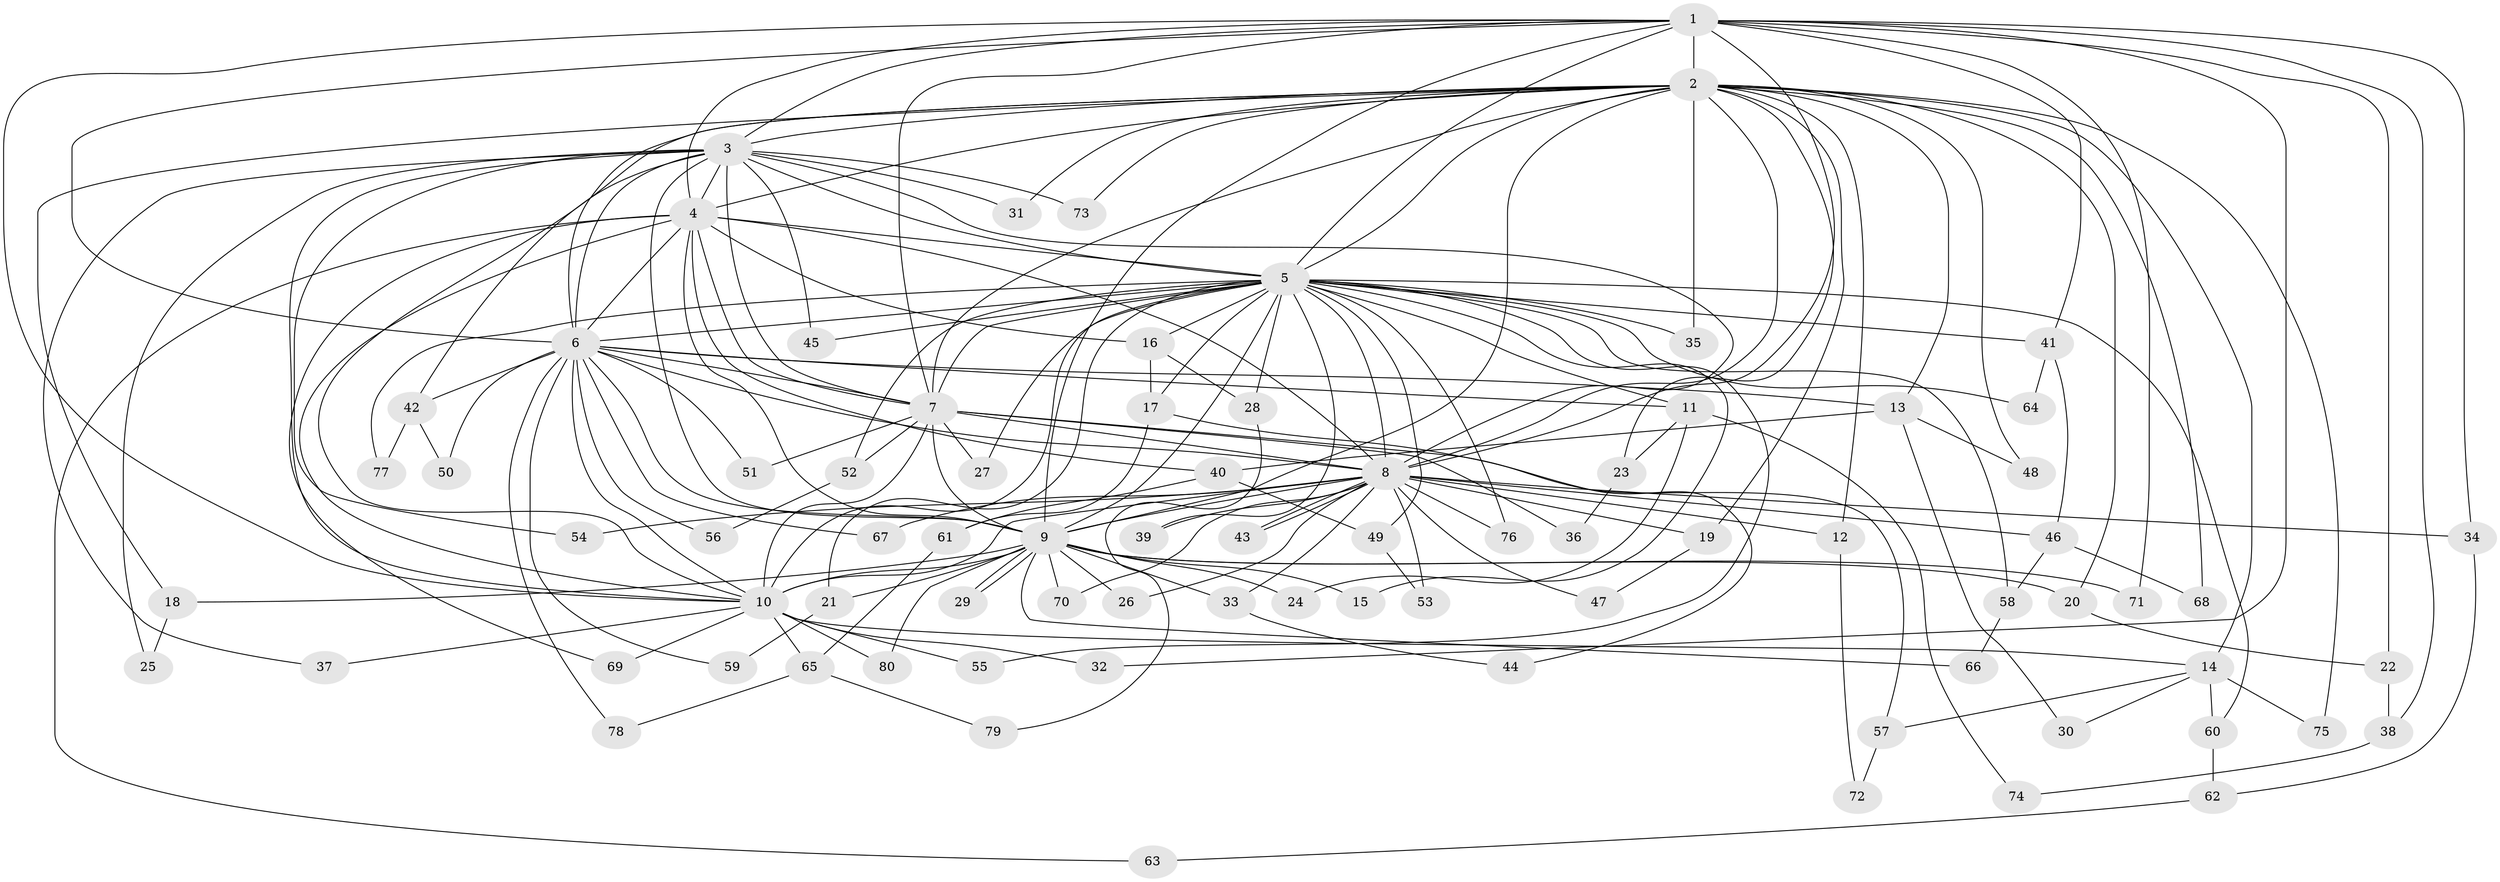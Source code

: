 // coarse degree distribution, {28: 0.020833333333333332, 17: 0.020833333333333332, 1: 0.1875, 3: 0.10416666666666667, 2: 0.5416666666666666, 4: 0.041666666666666664, 5: 0.041666666666666664, 16: 0.020833333333333332, 11: 0.020833333333333332}
// Generated by graph-tools (version 1.1) at 2025/46/03/04/25 21:46:35]
// undirected, 80 vertices, 185 edges
graph export_dot {
graph [start="1"]
  node [color=gray90,style=filled];
  1;
  2;
  3;
  4;
  5;
  6;
  7;
  8;
  9;
  10;
  11;
  12;
  13;
  14;
  15;
  16;
  17;
  18;
  19;
  20;
  21;
  22;
  23;
  24;
  25;
  26;
  27;
  28;
  29;
  30;
  31;
  32;
  33;
  34;
  35;
  36;
  37;
  38;
  39;
  40;
  41;
  42;
  43;
  44;
  45;
  46;
  47;
  48;
  49;
  50;
  51;
  52;
  53;
  54;
  55;
  56;
  57;
  58;
  59;
  60;
  61;
  62;
  63;
  64;
  65;
  66;
  67;
  68;
  69;
  70;
  71;
  72;
  73;
  74;
  75;
  76;
  77;
  78;
  79;
  80;
  1 -- 2;
  1 -- 3;
  1 -- 4;
  1 -- 5;
  1 -- 6;
  1 -- 7;
  1 -- 8;
  1 -- 9;
  1 -- 10;
  1 -- 22;
  1 -- 32;
  1 -- 34;
  1 -- 38;
  1 -- 41;
  1 -- 71;
  2 -- 3;
  2 -- 4;
  2 -- 5;
  2 -- 6;
  2 -- 7;
  2 -- 8;
  2 -- 9;
  2 -- 10;
  2 -- 12;
  2 -- 13;
  2 -- 14;
  2 -- 18;
  2 -- 19;
  2 -- 20;
  2 -- 23;
  2 -- 31;
  2 -- 35;
  2 -- 48;
  2 -- 68;
  2 -- 73;
  2 -- 75;
  3 -- 4;
  3 -- 5;
  3 -- 6;
  3 -- 7;
  3 -- 8;
  3 -- 9;
  3 -- 10;
  3 -- 25;
  3 -- 31;
  3 -- 37;
  3 -- 42;
  3 -- 45;
  3 -- 54;
  3 -- 73;
  4 -- 5;
  4 -- 6;
  4 -- 7;
  4 -- 8;
  4 -- 9;
  4 -- 10;
  4 -- 16;
  4 -- 40;
  4 -- 63;
  4 -- 69;
  5 -- 6;
  5 -- 7;
  5 -- 8;
  5 -- 9;
  5 -- 10;
  5 -- 11;
  5 -- 15;
  5 -- 16;
  5 -- 17;
  5 -- 21;
  5 -- 27;
  5 -- 28;
  5 -- 35;
  5 -- 39;
  5 -- 41;
  5 -- 45;
  5 -- 49;
  5 -- 52;
  5 -- 55;
  5 -- 58;
  5 -- 60;
  5 -- 64;
  5 -- 76;
  5 -- 77;
  6 -- 7;
  6 -- 8;
  6 -- 9;
  6 -- 10;
  6 -- 11;
  6 -- 13;
  6 -- 42;
  6 -- 50;
  6 -- 51;
  6 -- 56;
  6 -- 59;
  6 -- 67;
  6 -- 78;
  7 -- 8;
  7 -- 9;
  7 -- 10;
  7 -- 27;
  7 -- 36;
  7 -- 51;
  7 -- 52;
  7 -- 57;
  8 -- 9;
  8 -- 10;
  8 -- 12;
  8 -- 19;
  8 -- 26;
  8 -- 33;
  8 -- 34;
  8 -- 39;
  8 -- 43;
  8 -- 43;
  8 -- 46;
  8 -- 47;
  8 -- 53;
  8 -- 54;
  8 -- 67;
  8 -- 70;
  8 -- 76;
  9 -- 10;
  9 -- 15;
  9 -- 18;
  9 -- 20;
  9 -- 21;
  9 -- 24;
  9 -- 26;
  9 -- 29;
  9 -- 29;
  9 -- 33;
  9 -- 66;
  9 -- 70;
  9 -- 71;
  9 -- 80;
  10 -- 14;
  10 -- 32;
  10 -- 37;
  10 -- 55;
  10 -- 65;
  10 -- 69;
  10 -- 80;
  11 -- 23;
  11 -- 24;
  11 -- 74;
  12 -- 72;
  13 -- 30;
  13 -- 40;
  13 -- 48;
  14 -- 30;
  14 -- 57;
  14 -- 60;
  14 -- 75;
  16 -- 17;
  16 -- 28;
  17 -- 44;
  17 -- 61;
  18 -- 25;
  19 -- 47;
  20 -- 22;
  21 -- 59;
  22 -- 38;
  23 -- 36;
  28 -- 79;
  33 -- 44;
  34 -- 62;
  38 -- 74;
  40 -- 49;
  40 -- 61;
  41 -- 46;
  41 -- 64;
  42 -- 50;
  42 -- 77;
  46 -- 58;
  46 -- 68;
  49 -- 53;
  52 -- 56;
  57 -- 72;
  58 -- 66;
  60 -- 62;
  61 -- 65;
  62 -- 63;
  65 -- 78;
  65 -- 79;
}
